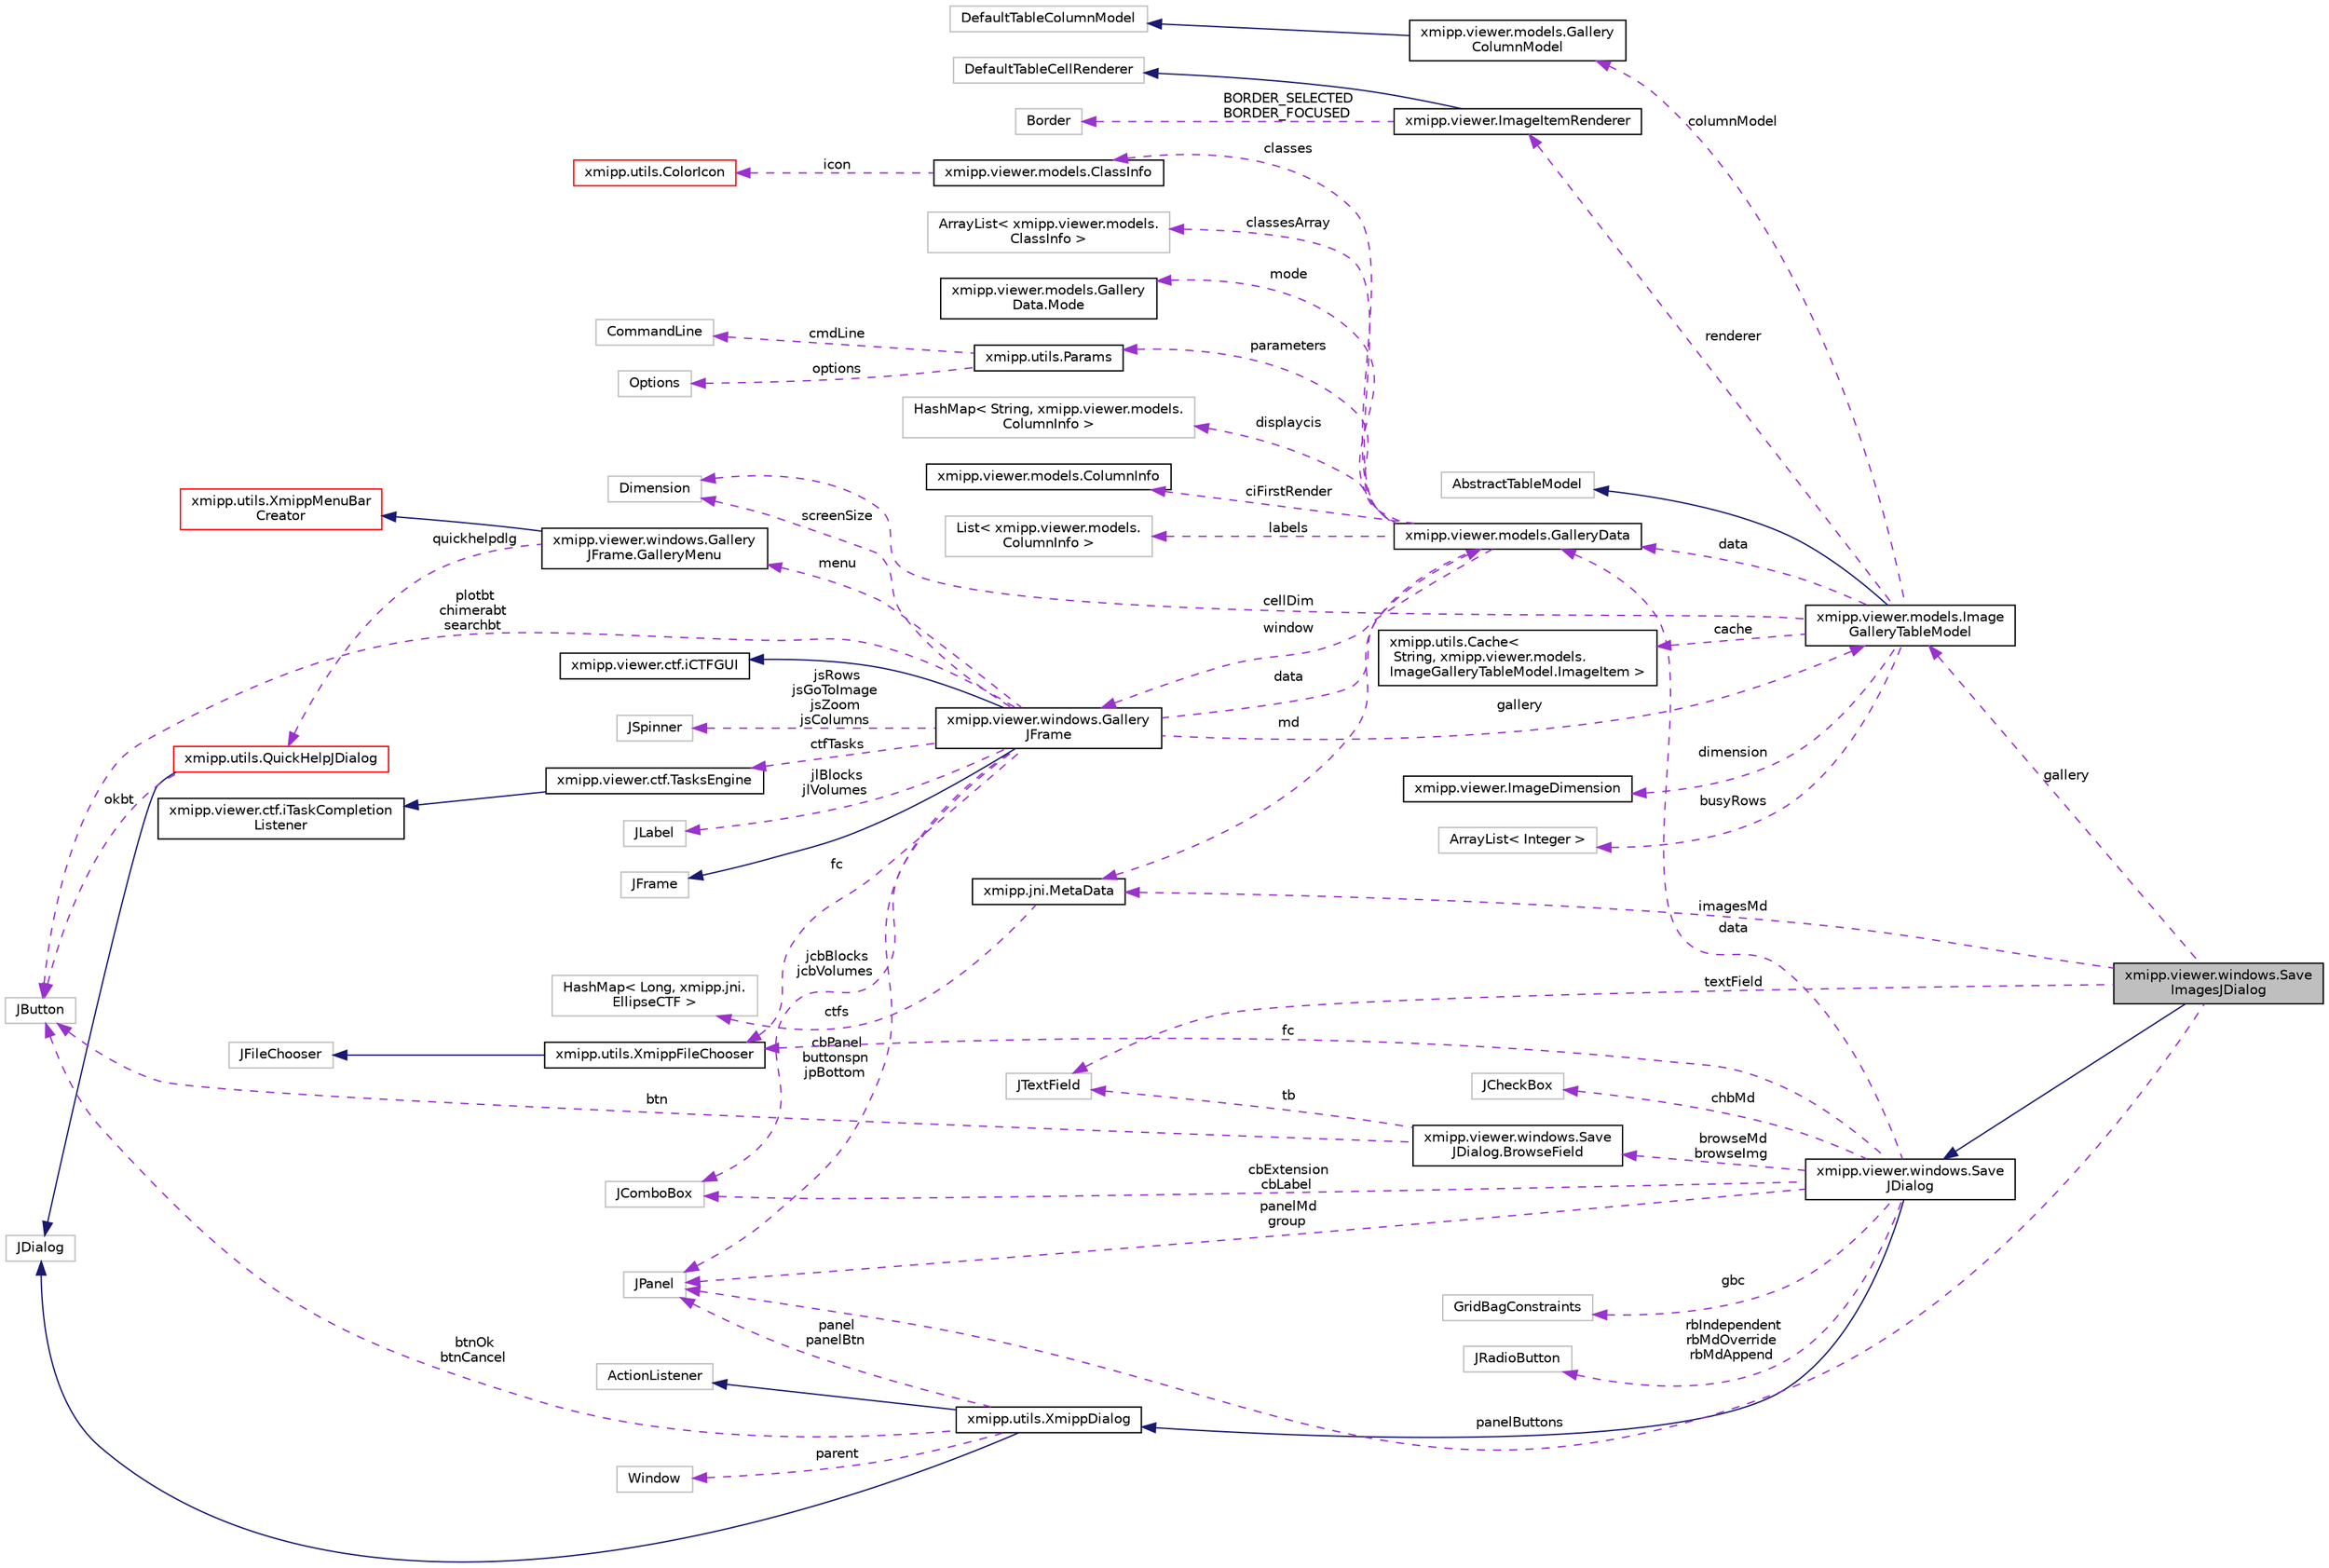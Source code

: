 digraph "xmipp.viewer.windows.SaveImagesJDialog"
{
  edge [fontname="Helvetica",fontsize="10",labelfontname="Helvetica",labelfontsize="10"];
  node [fontname="Helvetica",fontsize="10",shape=record];
  rankdir="LR";
  Node5 [label="xmipp.viewer.windows.Save\lImagesJDialog",height=0.2,width=0.4,color="black", fillcolor="grey75", style="filled", fontcolor="black"];
  Node6 -> Node5 [dir="back",color="midnightblue",fontsize="10",style="solid",fontname="Helvetica"];
  Node6 [label="xmipp.viewer.windows.Save\lJDialog",height=0.2,width=0.4,color="black", fillcolor="white", style="filled",URL="$classxmipp_1_1viewer_1_1windows_1_1SaveJDialog.html"];
  Node7 -> Node6 [dir="back",color="midnightblue",fontsize="10",style="solid",fontname="Helvetica"];
  Node7 [label="xmipp.utils.XmippDialog",height=0.2,width=0.4,color="black", fillcolor="white", style="filled",URL="$classxmipp_1_1utils_1_1XmippDialog.html"];
  Node8 -> Node7 [dir="back",color="midnightblue",fontsize="10",style="solid",fontname="Helvetica"];
  Node8 [label="JDialog",height=0.2,width=0.4,color="grey75", fillcolor="white", style="filled"];
  Node9 -> Node7 [dir="back",color="midnightblue",fontsize="10",style="solid",fontname="Helvetica"];
  Node9 [label="ActionListener",height=0.2,width=0.4,color="grey75", fillcolor="white", style="filled"];
  Node10 -> Node7 [dir="back",color="darkorchid3",fontsize="10",style="dashed",label=" btnOk\nbtnCancel" ,fontname="Helvetica"];
  Node10 [label="JButton",height=0.2,width=0.4,color="grey75", fillcolor="white", style="filled"];
  Node11 -> Node7 [dir="back",color="darkorchid3",fontsize="10",style="dashed",label=" parent" ,fontname="Helvetica"];
  Node11 [label="Window",height=0.2,width=0.4,color="grey75", fillcolor="white", style="filled"];
  Node12 -> Node7 [dir="back",color="darkorchid3",fontsize="10",style="dashed",label=" panel\npanelBtn" ,fontname="Helvetica"];
  Node12 [label="JPanel",height=0.2,width=0.4,color="grey75", fillcolor="white", style="filled"];
  Node13 -> Node6 [dir="back",color="darkorchid3",fontsize="10",style="dashed",label=" gbc" ,fontname="Helvetica"];
  Node13 [label="GridBagConstraints",height=0.2,width=0.4,color="grey75", fillcolor="white", style="filled"];
  Node14 -> Node6 [dir="back",color="darkorchid3",fontsize="10",style="dashed",label=" chbMd" ,fontname="Helvetica"];
  Node14 [label="JCheckBox",height=0.2,width=0.4,color="grey75", fillcolor="white", style="filled"];
  Node15 -> Node6 [dir="back",color="darkorchid3",fontsize="10",style="dashed",label=" fc" ,fontname="Helvetica"];
  Node15 [label="xmipp.utils.XmippFileChooser",height=0.2,width=0.4,color="black", fillcolor="white", style="filled",URL="$classxmipp_1_1utils_1_1XmippFileChooser.html"];
  Node16 -> Node15 [dir="back",color="midnightblue",fontsize="10",style="solid",fontname="Helvetica"];
  Node16 [label="JFileChooser",height=0.2,width=0.4,color="grey75", fillcolor="white", style="filled"];
  Node17 -> Node6 [dir="back",color="darkorchid3",fontsize="10",style="dashed",label=" cbExtension\ncbLabel" ,fontname="Helvetica"];
  Node17 [label="JComboBox",height=0.2,width=0.4,color="grey75", fillcolor="white", style="filled"];
  Node12 -> Node6 [dir="back",color="darkorchid3",fontsize="10",style="dashed",label=" panelMd\ngroup" ,fontname="Helvetica"];
  Node18 -> Node6 [dir="back",color="darkorchid3",fontsize="10",style="dashed",label=" browseMd\nbrowseImg" ,fontname="Helvetica"];
  Node18 [label="xmipp.viewer.windows.Save\lJDialog.BrowseField",height=0.2,width=0.4,color="black", fillcolor="white", style="filled",URL="$classxmipp_1_1viewer_1_1windows_1_1SaveJDialog_1_1BrowseField.html"];
  Node10 -> Node18 [dir="back",color="darkorchid3",fontsize="10",style="dashed",label=" btn" ,fontname="Helvetica"];
  Node19 -> Node18 [dir="back",color="darkorchid3",fontsize="10",style="dashed",label=" tb" ,fontname="Helvetica"];
  Node19 [label="JTextField",height=0.2,width=0.4,color="grey75", fillcolor="white", style="filled"];
  Node20 -> Node6 [dir="back",color="darkorchid3",fontsize="10",style="dashed",label=" data" ,fontname="Helvetica"];
  Node20 [label="xmipp.viewer.models.GalleryData",height=0.2,width=0.4,color="black", fillcolor="white", style="filled",URL="$classxmipp_1_1viewer_1_1models_1_1GalleryData.html"];
  Node21 -> Node20 [dir="back",color="darkorchid3",fontsize="10",style="dashed",label=" displaycis" ,fontname="Helvetica"];
  Node21 [label="HashMap\< String, xmipp.viewer.models.\lColumnInfo \>",height=0.2,width=0.4,color="grey75", fillcolor="white", style="filled"];
  Node22 -> Node20 [dir="back",color="darkorchid3",fontsize="10",style="dashed",label=" window" ,fontname="Helvetica"];
  Node22 [label="xmipp.viewer.windows.Gallery\lJFrame",height=0.2,width=0.4,color="black", fillcolor="white", style="filled",URL="$classxmipp_1_1viewer_1_1windows_1_1GalleryJFrame.html"];
  Node23 -> Node22 [dir="back",color="midnightblue",fontsize="10",style="solid",fontname="Helvetica"];
  Node23 [label="JFrame",height=0.2,width=0.4,color="grey75", fillcolor="white", style="filled"];
  Node24 -> Node22 [dir="back",color="midnightblue",fontsize="10",style="solid",fontname="Helvetica"];
  Node24 [label="xmipp.viewer.ctf.iCTFGUI",height=0.2,width=0.4,color="black", fillcolor="white", style="filled",URL="$interfacexmipp_1_1viewer_1_1ctf_1_1iCTFGUI.html"];
  Node10 -> Node22 [dir="back",color="darkorchid3",fontsize="10",style="dashed",label=" plotbt\nchimerabt\nsearchbt" ,fontname="Helvetica"];
  Node25 -> Node22 [dir="back",color="darkorchid3",fontsize="10",style="dashed",label=" jsRows\njsGoToImage\njsZoom\njsColumns" ,fontname="Helvetica"];
  Node25 [label="JSpinner",height=0.2,width=0.4,color="grey75", fillcolor="white", style="filled"];
  Node15 -> Node22 [dir="back",color="darkorchid3",fontsize="10",style="dashed",label=" fc" ,fontname="Helvetica"];
  Node26 -> Node22 [dir="back",color="darkorchid3",fontsize="10",style="dashed",label=" gallery" ,fontname="Helvetica"];
  Node26 [label="xmipp.viewer.models.Image\lGalleryTableModel",height=0.2,width=0.4,color="black", fillcolor="white", style="filled",URL="$classxmipp_1_1viewer_1_1models_1_1ImageGalleryTableModel.html"];
  Node27 -> Node26 [dir="back",color="midnightblue",fontsize="10",style="solid",fontname="Helvetica"];
  Node27 [label="AbstractTableModel",height=0.2,width=0.4,color="grey75", fillcolor="white", style="filled"];
  Node28 -> Node26 [dir="back",color="darkorchid3",fontsize="10",style="dashed",label=" columnModel" ,fontname="Helvetica"];
  Node28 [label="xmipp.viewer.models.Gallery\lColumnModel",height=0.2,width=0.4,color="black", fillcolor="white", style="filled",URL="$classxmipp_1_1viewer_1_1models_1_1GalleryColumnModel.html"];
  Node29 -> Node28 [dir="back",color="midnightblue",fontsize="10",style="solid",fontname="Helvetica"];
  Node29 [label="DefaultTableColumnModel",height=0.2,width=0.4,color="grey75", fillcolor="white", style="filled"];
  Node30 -> Node26 [dir="back",color="darkorchid3",fontsize="10",style="dashed",label=" cache" ,fontname="Helvetica"];
  Node30 [label="xmipp.utils.Cache\<\l String, xmipp.viewer.models.\lImageGalleryTableModel.ImageItem \>",height=0.2,width=0.4,color="black", fillcolor="white", style="filled",URL="$classxmipp_1_1utils_1_1Cache.html"];
  Node31 -> Node26 [dir="back",color="darkorchid3",fontsize="10",style="dashed",label=" dimension" ,fontname="Helvetica"];
  Node31 [label="xmipp.viewer.ImageDimension",height=0.2,width=0.4,color="black", fillcolor="white", style="filled",URL="$classxmipp_1_1viewer_1_1ImageDimension.html"];
  Node32 -> Node26 [dir="back",color="darkorchid3",fontsize="10",style="dashed",label=" renderer" ,fontname="Helvetica"];
  Node32 [label="xmipp.viewer.ImageItemRenderer",height=0.2,width=0.4,color="black", fillcolor="white", style="filled",URL="$classxmipp_1_1viewer_1_1ImageItemRenderer.html"];
  Node33 -> Node32 [dir="back",color="midnightblue",fontsize="10",style="solid",fontname="Helvetica"];
  Node33 [label="DefaultTableCellRenderer",height=0.2,width=0.4,color="grey75", fillcolor="white", style="filled"];
  Node34 -> Node32 [dir="back",color="darkorchid3",fontsize="10",style="dashed",label=" BORDER_SELECTED\nBORDER_FOCUSED" ,fontname="Helvetica"];
  Node34 [label="Border",height=0.2,width=0.4,color="grey75", fillcolor="white", style="filled"];
  Node35 -> Node26 [dir="back",color="darkorchid3",fontsize="10",style="dashed",label=" busyRows" ,fontname="Helvetica"];
  Node35 [label="ArrayList\< Integer \>",height=0.2,width=0.4,color="grey75", fillcolor="white", style="filled"];
  Node36 -> Node26 [dir="back",color="darkorchid3",fontsize="10",style="dashed",label=" cellDim" ,fontname="Helvetica"];
  Node36 [label="Dimension",height=0.2,width=0.4,color="grey75", fillcolor="white", style="filled"];
  Node20 -> Node26 [dir="back",color="darkorchid3",fontsize="10",style="dashed",label=" data" ,fontname="Helvetica"];
  Node36 -> Node22 [dir="back",color="darkorchid3",fontsize="10",style="dashed",label=" screenSize" ,fontname="Helvetica"];
  Node37 -> Node22 [dir="back",color="darkorchid3",fontsize="10",style="dashed",label=" ctfTasks" ,fontname="Helvetica"];
  Node37 [label="xmipp.viewer.ctf.TasksEngine",height=0.2,width=0.4,color="black", fillcolor="white", style="filled",URL="$classxmipp_1_1viewer_1_1ctf_1_1TasksEngine.html"];
  Node38 -> Node37 [dir="back",color="midnightblue",fontsize="10",style="solid",fontname="Helvetica"];
  Node38 [label="xmipp.viewer.ctf.iTaskCompletion\lListener",height=0.2,width=0.4,color="black", fillcolor="white", style="filled",URL="$interfacexmipp_1_1viewer_1_1ctf_1_1iTaskCompletionListener.html"];
  Node17 -> Node22 [dir="back",color="darkorchid3",fontsize="10",style="dashed",label=" jcbBlocks\njcbVolumes" ,fontname="Helvetica"];
  Node39 -> Node22 [dir="back",color="darkorchid3",fontsize="10",style="dashed",label=" jlBlocks\njlVolumes" ,fontname="Helvetica"];
  Node39 [label="JLabel",height=0.2,width=0.4,color="grey75", fillcolor="white", style="filled"];
  Node12 -> Node22 [dir="back",color="darkorchid3",fontsize="10",style="dashed",label=" cbPanel\nbuttonspn\njpBottom" ,fontname="Helvetica"];
  Node20 -> Node22 [dir="back",color="darkorchid3",fontsize="10",style="dashed",label=" data" ,fontname="Helvetica"];
  Node40 -> Node22 [dir="back",color="darkorchid3",fontsize="10",style="dashed",label=" menu" ,fontname="Helvetica"];
  Node40 [label="xmipp.viewer.windows.Gallery\lJFrame.GalleryMenu",height=0.2,width=0.4,color="black", fillcolor="white", style="filled",URL="$classxmipp_1_1viewer_1_1windows_1_1GalleryJFrame_1_1GalleryMenu.html"];
  Node41 -> Node40 [dir="back",color="midnightblue",fontsize="10",style="solid",fontname="Helvetica"];
  Node41 [label="xmipp.utils.XmippMenuBar\lCreator",height=0.2,width=0.4,color="red", fillcolor="white", style="filled",URL="$classxmipp_1_1utils_1_1XmippMenuBarCreator.html"];
  Node46 -> Node40 [dir="back",color="darkorchid3",fontsize="10",style="dashed",label=" quickhelpdlg" ,fontname="Helvetica"];
  Node46 [label="xmipp.utils.QuickHelpJDialog",height=0.2,width=0.4,color="red", fillcolor="white", style="filled",URL="$classxmipp_1_1utils_1_1QuickHelpJDialog.html"];
  Node8 -> Node46 [dir="back",color="midnightblue",fontsize="10",style="solid",fontname="Helvetica"];
  Node10 -> Node46 [dir="back",color="darkorchid3",fontsize="10",style="dashed",label=" okbt" ,fontname="Helvetica"];
  Node50 -> Node20 [dir="back",color="darkorchid3",fontsize="10",style="dashed",label=" ciFirstRender" ,fontname="Helvetica"];
  Node50 [label="xmipp.viewer.models.ColumnInfo",height=0.2,width=0.4,color="black", fillcolor="white", style="filled",URL="$classxmipp_1_1viewer_1_1models_1_1ColumnInfo.html"];
  Node51 -> Node20 [dir="back",color="darkorchid3",fontsize="10",style="dashed",label=" labels" ,fontname="Helvetica"];
  Node51 [label="List\< xmipp.viewer.models.\lColumnInfo \>",height=0.2,width=0.4,color="grey75", fillcolor="white", style="filled"];
  Node52 -> Node20 [dir="back",color="darkorchid3",fontsize="10",style="dashed",label=" md" ,fontname="Helvetica"];
  Node52 [label="xmipp.jni.MetaData",height=0.2,width=0.4,color="black", fillcolor="white", style="filled",URL="$classxmipp_1_1jni_1_1MetaData.html"];
  Node53 -> Node52 [dir="back",color="darkorchid3",fontsize="10",style="dashed",label=" ctfs" ,fontname="Helvetica"];
  Node53 [label="HashMap\< Long, xmipp.jni.\lEllipseCTF \>",height=0.2,width=0.4,color="grey75", fillcolor="white", style="filled"];
  Node54 -> Node20 [dir="back",color="darkorchid3",fontsize="10",style="dashed",label=" classes" ,fontname="Helvetica"];
  Node54 [label="xmipp.viewer.models.ClassInfo",height=0.2,width=0.4,color="black", fillcolor="white", style="filled",URL="$classxmipp_1_1viewer_1_1models_1_1ClassInfo.html"];
  Node55 -> Node54 [dir="back",color="darkorchid3",fontsize="10",style="dashed",label=" icon" ,fontname="Helvetica"];
  Node55 [label="xmipp.utils.ColorIcon",height=0.2,width=0.4,color="red", fillcolor="white", style="filled",URL="$classxmipp_1_1utils_1_1ColorIcon.html"];
  Node57 -> Node20 [dir="back",color="darkorchid3",fontsize="10",style="dashed",label=" classesArray" ,fontname="Helvetica"];
  Node57 [label="ArrayList\< xmipp.viewer.models.\lClassInfo \>",height=0.2,width=0.4,color="grey75", fillcolor="white", style="filled"];
  Node58 -> Node20 [dir="back",color="darkorchid3",fontsize="10",style="dashed",label=" mode" ,fontname="Helvetica"];
  Node58 [label="xmipp.viewer.models.Gallery\lData.Mode",height=0.2,width=0.4,color="black", fillcolor="white", style="filled",URL="$enumxmipp_1_1viewer_1_1models_1_1GalleryData_1_1Mode.html"];
  Node59 -> Node20 [dir="back",color="darkorchid3",fontsize="10",style="dashed",label=" parameters" ,fontname="Helvetica"];
  Node59 [label="xmipp.utils.Params",height=0.2,width=0.4,color="black", fillcolor="white", style="filled",URL="$classxmipp_1_1utils_1_1Params.html"];
  Node60 -> Node59 [dir="back",color="darkorchid3",fontsize="10",style="dashed",label=" options" ,fontname="Helvetica"];
  Node60 [label="Options",height=0.2,width=0.4,color="grey75", fillcolor="white", style="filled"];
  Node61 -> Node59 [dir="back",color="darkorchid3",fontsize="10",style="dashed",label=" cmdLine" ,fontname="Helvetica"];
  Node61 [label="CommandLine",height=0.2,width=0.4,color="grey75", fillcolor="white", style="filled"];
  Node62 -> Node6 [dir="back",color="darkorchid3",fontsize="10",style="dashed",label=" rbIndependent\nrbMdOverride\nrbMdAppend" ,fontname="Helvetica"];
  Node62 [label="JRadioButton",height=0.2,width=0.4,color="grey75", fillcolor="white", style="filled"];
  Node19 -> Node5 [dir="back",color="darkorchid3",fontsize="10",style="dashed",label=" textField" ,fontname="Helvetica"];
  Node52 -> Node5 [dir="back",color="darkorchid3",fontsize="10",style="dashed",label=" imagesMd" ,fontname="Helvetica"];
  Node26 -> Node5 [dir="back",color="darkorchid3",fontsize="10",style="dashed",label=" gallery" ,fontname="Helvetica"];
  Node12 -> Node5 [dir="back",color="darkorchid3",fontsize="10",style="dashed",label=" panelButtons" ,fontname="Helvetica"];
}
